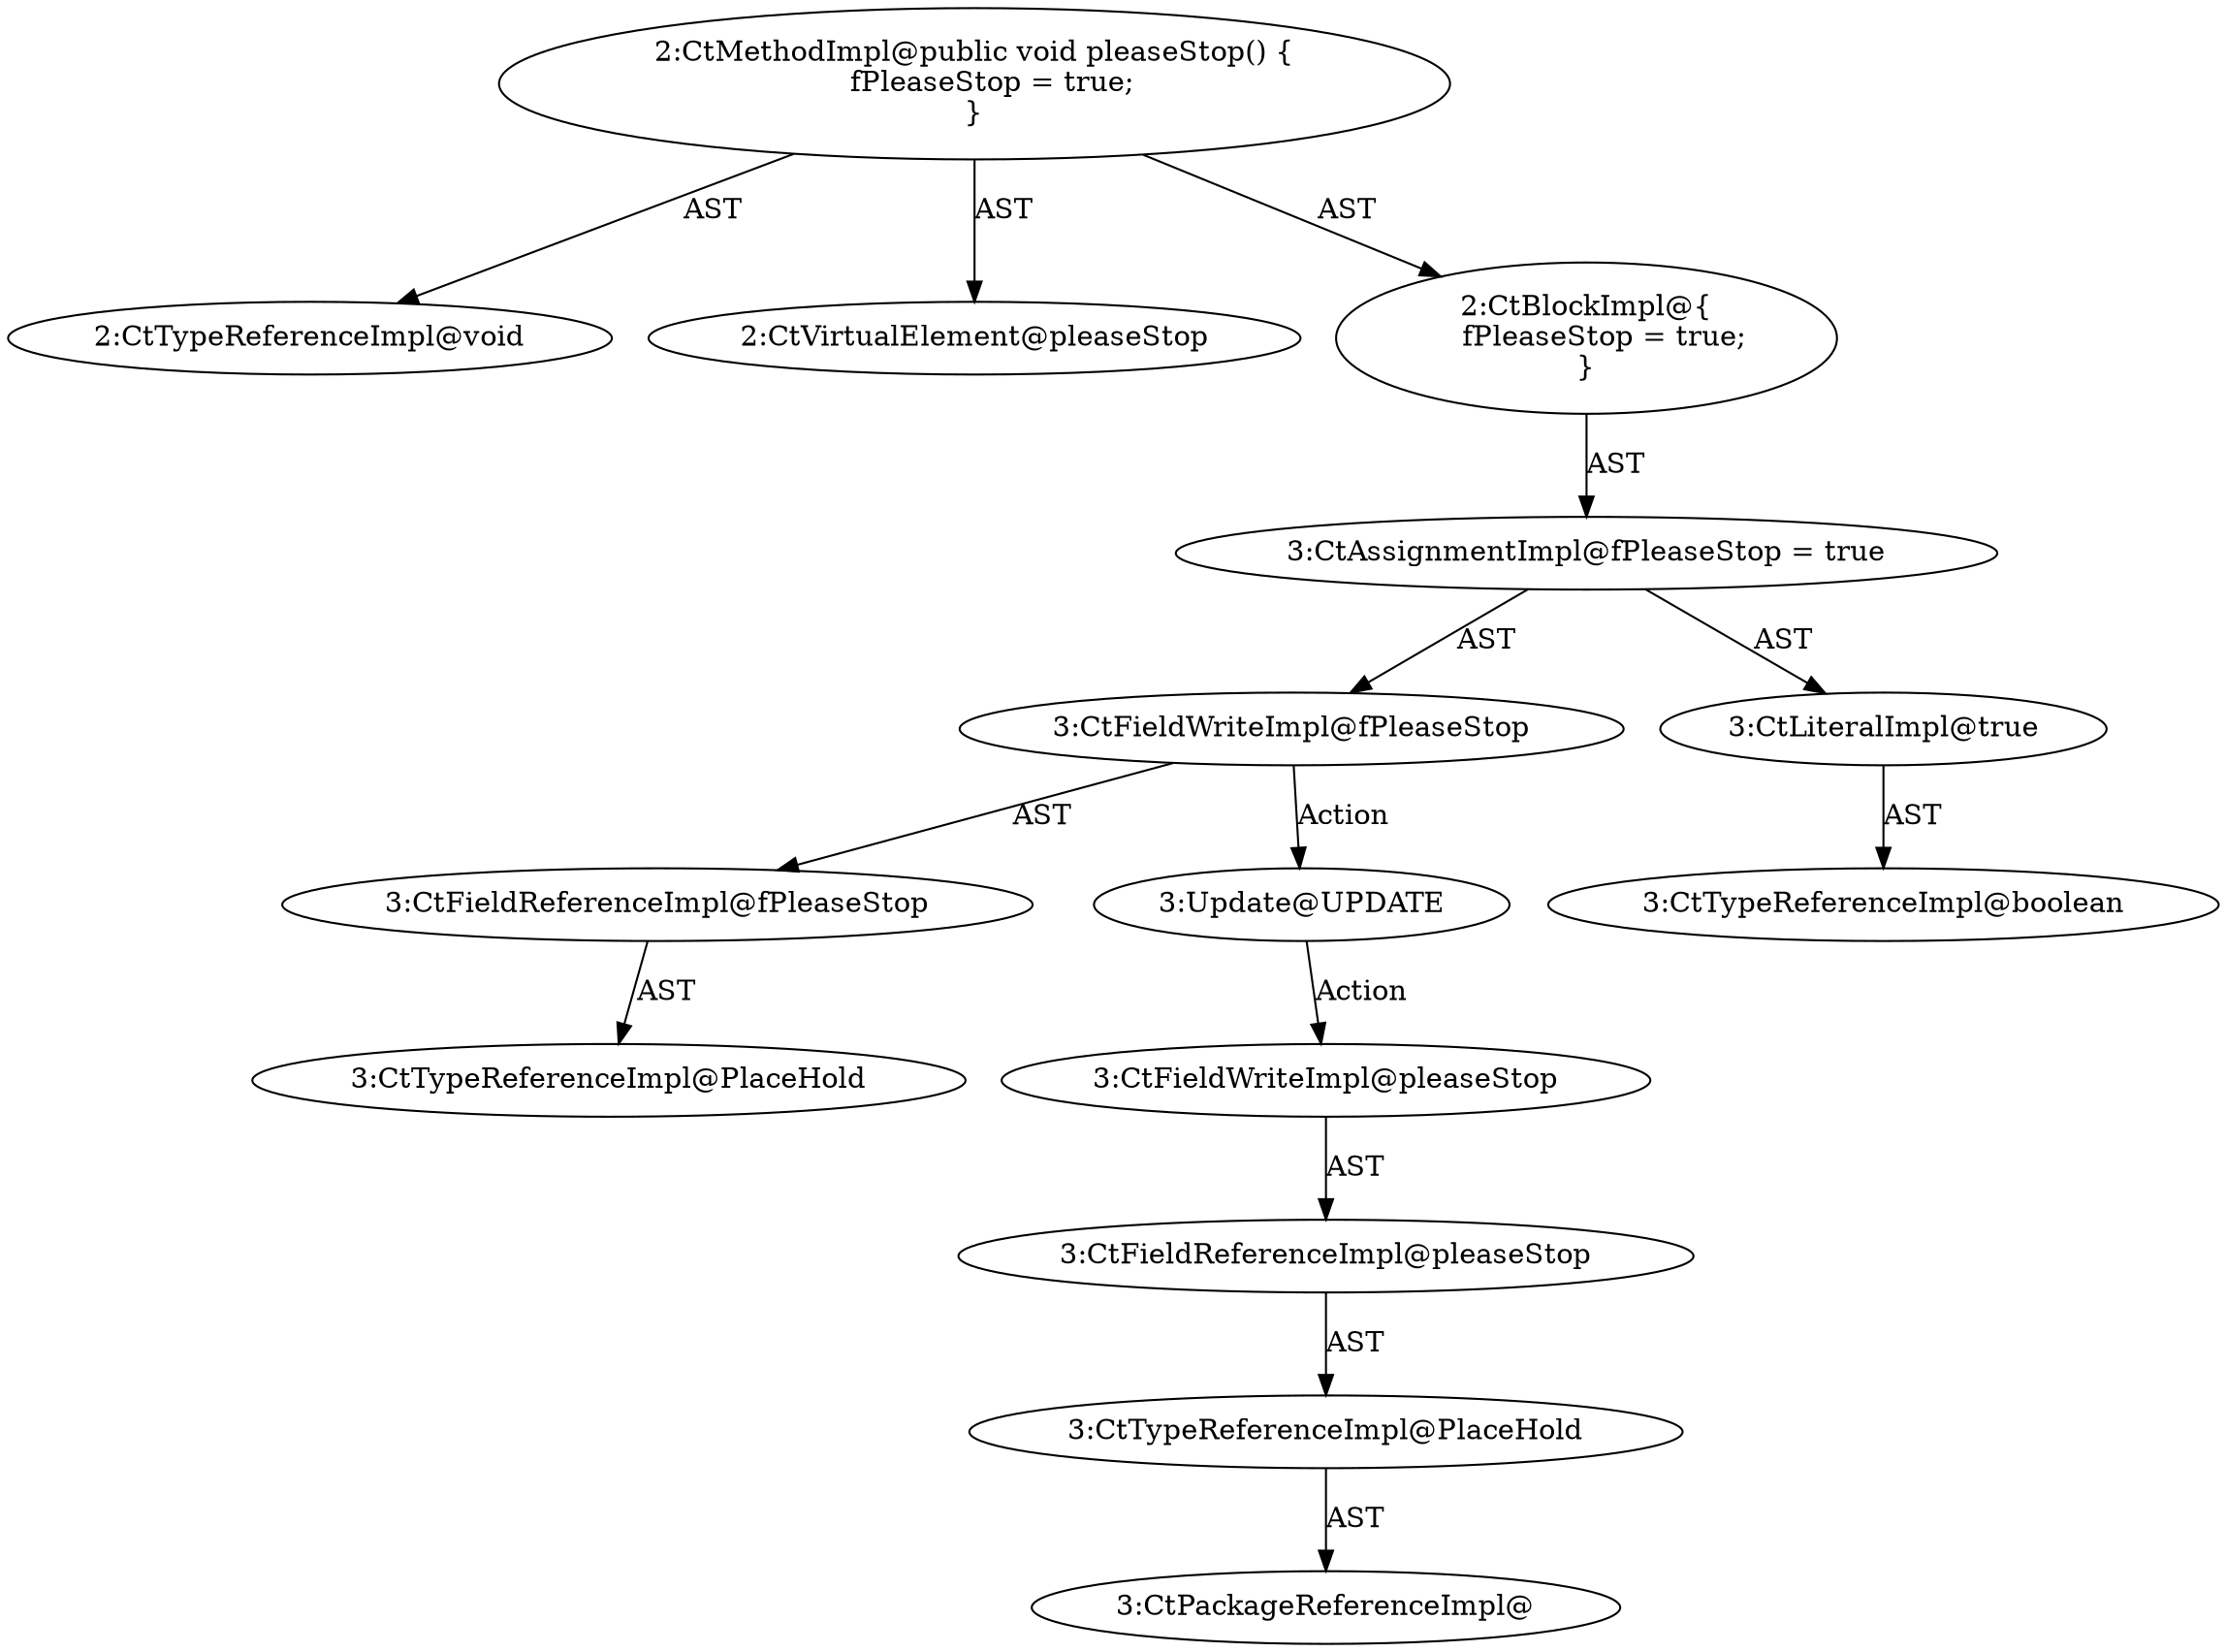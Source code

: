 digraph "pleaseStop#?" {
0 [label="2:CtTypeReferenceImpl@void" shape=ellipse]
1 [label="2:CtVirtualElement@pleaseStop" shape=ellipse]
2 [label="3:CtFieldReferenceImpl@fPleaseStop" shape=ellipse]
3 [label="3:CtTypeReferenceImpl@PlaceHold" shape=ellipse]
4 [label="3:CtFieldWriteImpl@fPleaseStop" shape=ellipse]
5 [label="3:CtLiteralImpl@true" shape=ellipse]
6 [label="3:CtTypeReferenceImpl@boolean" shape=ellipse]
7 [label="3:CtAssignmentImpl@fPleaseStop = true" shape=ellipse]
8 [label="2:CtBlockImpl@\{
    fPleaseStop = true;
\}" shape=ellipse]
9 [label="2:CtMethodImpl@public void pleaseStop() \{
    fPleaseStop = true;
\}" shape=ellipse]
10 [label="3:Update@UPDATE" shape=ellipse]
11 [label="3:CtPackageReferenceImpl@" shape=ellipse]
12 [label="3:CtTypeReferenceImpl@PlaceHold" shape=ellipse]
13 [label="3:CtFieldReferenceImpl@pleaseStop" shape=ellipse]
14 [label="3:CtFieldWriteImpl@pleaseStop" shape=ellipse]
2 -> 3 [label="AST"];
4 -> 2 [label="AST"];
4 -> 10 [label="Action"];
5 -> 6 [label="AST"];
7 -> 4 [label="AST"];
7 -> 5 [label="AST"];
8 -> 7 [label="AST"];
9 -> 1 [label="AST"];
9 -> 0 [label="AST"];
9 -> 8 [label="AST"];
10 -> 14 [label="Action"];
12 -> 11 [label="AST"];
13 -> 12 [label="AST"];
14 -> 13 [label="AST"];
}